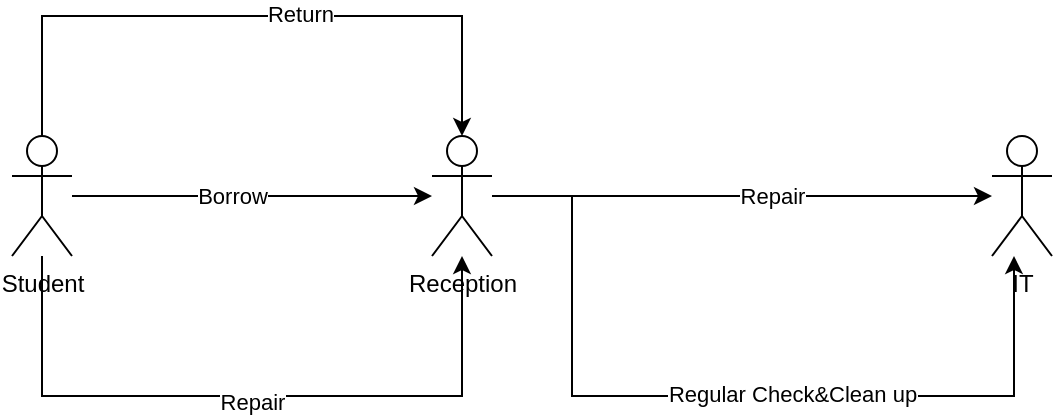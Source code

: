 <mxfile version="21.3.4" type="github">
  <diagram name="Page-1" id="tERBL7abkQcyMz6uXpok">
    <mxGraphModel dx="1272" dy="831" grid="1" gridSize="10" guides="1" tooltips="1" connect="1" arrows="1" fold="1" page="1" pageScale="1" pageWidth="850" pageHeight="1100" math="0" shadow="0">
      <root>
        <mxCell id="0" />
        <mxCell id="1" parent="0" />
        <mxCell id="YQgA8BbC_IsL7PBCzcFo-7" style="edgeStyle=orthogonalEdgeStyle;rounded=0;orthogonalLoop=1;jettySize=auto;html=1;" edge="1" parent="1" source="YQgA8BbC_IsL7PBCzcFo-1" target="YQgA8BbC_IsL7PBCzcFo-3">
          <mxGeometry relative="1" as="geometry" />
        </mxCell>
        <mxCell id="YQgA8BbC_IsL7PBCzcFo-8" value="Repair" style="edgeLabel;html=1;align=center;verticalAlign=middle;resizable=0;points=[];" vertex="1" connectable="0" parent="YQgA8BbC_IsL7PBCzcFo-7">
          <mxGeometry x="-0.188" y="-3" relative="1" as="geometry">
            <mxPoint x="38" y="-3" as="offset" />
          </mxGeometry>
        </mxCell>
        <mxCell id="YQgA8BbC_IsL7PBCzcFo-9" style="edgeStyle=orthogonalEdgeStyle;rounded=0;orthogonalLoop=1;jettySize=auto;html=1;" edge="1" parent="1" source="YQgA8BbC_IsL7PBCzcFo-1" target="YQgA8BbC_IsL7PBCzcFo-3">
          <mxGeometry relative="1" as="geometry">
            <mxPoint x="730" y="330" as="targetPoint" />
            <Array as="points">
              <mxPoint x="510" y="180" />
              <mxPoint x="510" y="280" />
              <mxPoint x="731" y="280" />
            </Array>
          </mxGeometry>
        </mxCell>
        <mxCell id="YQgA8BbC_IsL7PBCzcFo-10" value="Regular Check&amp;amp;Clean up" style="edgeLabel;html=1;align=center;verticalAlign=middle;resizable=0;points=[];" vertex="1" connectable="0" parent="YQgA8BbC_IsL7PBCzcFo-9">
          <mxGeometry x="-0.043" y="1" relative="1" as="geometry">
            <mxPoint x="44" as="offset" />
          </mxGeometry>
        </mxCell>
        <mxCell id="YQgA8BbC_IsL7PBCzcFo-1" value="Reception" style="shape=umlActor;verticalLabelPosition=bottom;verticalAlign=top;html=1;outlineConnect=0;" vertex="1" parent="1">
          <mxGeometry x="440" y="150" width="30" height="60" as="geometry" />
        </mxCell>
        <mxCell id="YQgA8BbC_IsL7PBCzcFo-5" style="edgeStyle=orthogonalEdgeStyle;rounded=0;orthogonalLoop=1;jettySize=auto;html=1;" edge="1" parent="1" source="YQgA8BbC_IsL7PBCzcFo-2" target="YQgA8BbC_IsL7PBCzcFo-1">
          <mxGeometry relative="1" as="geometry" />
        </mxCell>
        <mxCell id="YQgA8BbC_IsL7PBCzcFo-6" value="Borrow" style="edgeLabel;html=1;align=center;verticalAlign=middle;resizable=0;points=[];" vertex="1" connectable="0" parent="YQgA8BbC_IsL7PBCzcFo-5">
          <mxGeometry x="0.211" relative="1" as="geometry">
            <mxPoint x="-29" as="offset" />
          </mxGeometry>
        </mxCell>
        <mxCell id="YQgA8BbC_IsL7PBCzcFo-11" style="edgeStyle=orthogonalEdgeStyle;rounded=0;orthogonalLoop=1;jettySize=auto;html=1;" edge="1" parent="1" source="YQgA8BbC_IsL7PBCzcFo-2" target="YQgA8BbC_IsL7PBCzcFo-1">
          <mxGeometry relative="1" as="geometry">
            <Array as="points">
              <mxPoint x="245" y="90" />
              <mxPoint x="455" y="90" />
            </Array>
          </mxGeometry>
        </mxCell>
        <mxCell id="YQgA8BbC_IsL7PBCzcFo-12" value="Return" style="edgeLabel;html=1;align=center;verticalAlign=middle;resizable=0;points=[];" vertex="1" connectable="0" parent="YQgA8BbC_IsL7PBCzcFo-11">
          <mxGeometry x="0.145" y="1" relative="1" as="geometry">
            <mxPoint as="offset" />
          </mxGeometry>
        </mxCell>
        <mxCell id="YQgA8BbC_IsL7PBCzcFo-13" style="edgeStyle=orthogonalEdgeStyle;rounded=0;orthogonalLoop=1;jettySize=auto;html=1;" edge="1" parent="1" source="YQgA8BbC_IsL7PBCzcFo-2" target="YQgA8BbC_IsL7PBCzcFo-1">
          <mxGeometry relative="1" as="geometry">
            <Array as="points">
              <mxPoint x="245" y="280" />
              <mxPoint x="455" y="280" />
            </Array>
          </mxGeometry>
        </mxCell>
        <mxCell id="YQgA8BbC_IsL7PBCzcFo-14" value="Repair" style="edgeLabel;html=1;align=center;verticalAlign=middle;resizable=0;points=[];" vertex="1" connectable="0" parent="YQgA8BbC_IsL7PBCzcFo-13">
          <mxGeometry x="0.166" y="-3" relative="1" as="geometry">
            <mxPoint x="-29" as="offset" />
          </mxGeometry>
        </mxCell>
        <mxCell id="YQgA8BbC_IsL7PBCzcFo-2" value="Student&lt;br&gt;" style="shape=umlActor;verticalLabelPosition=bottom;verticalAlign=top;html=1;outlineConnect=0;" vertex="1" parent="1">
          <mxGeometry x="230" y="150" width="30" height="60" as="geometry" />
        </mxCell>
        <mxCell id="YQgA8BbC_IsL7PBCzcFo-3" value="IT" style="shape=umlActor;verticalLabelPosition=bottom;verticalAlign=top;html=1;outlineConnect=0;" vertex="1" parent="1">
          <mxGeometry x="720" y="150" width="30" height="60" as="geometry" />
        </mxCell>
      </root>
    </mxGraphModel>
  </diagram>
</mxfile>
